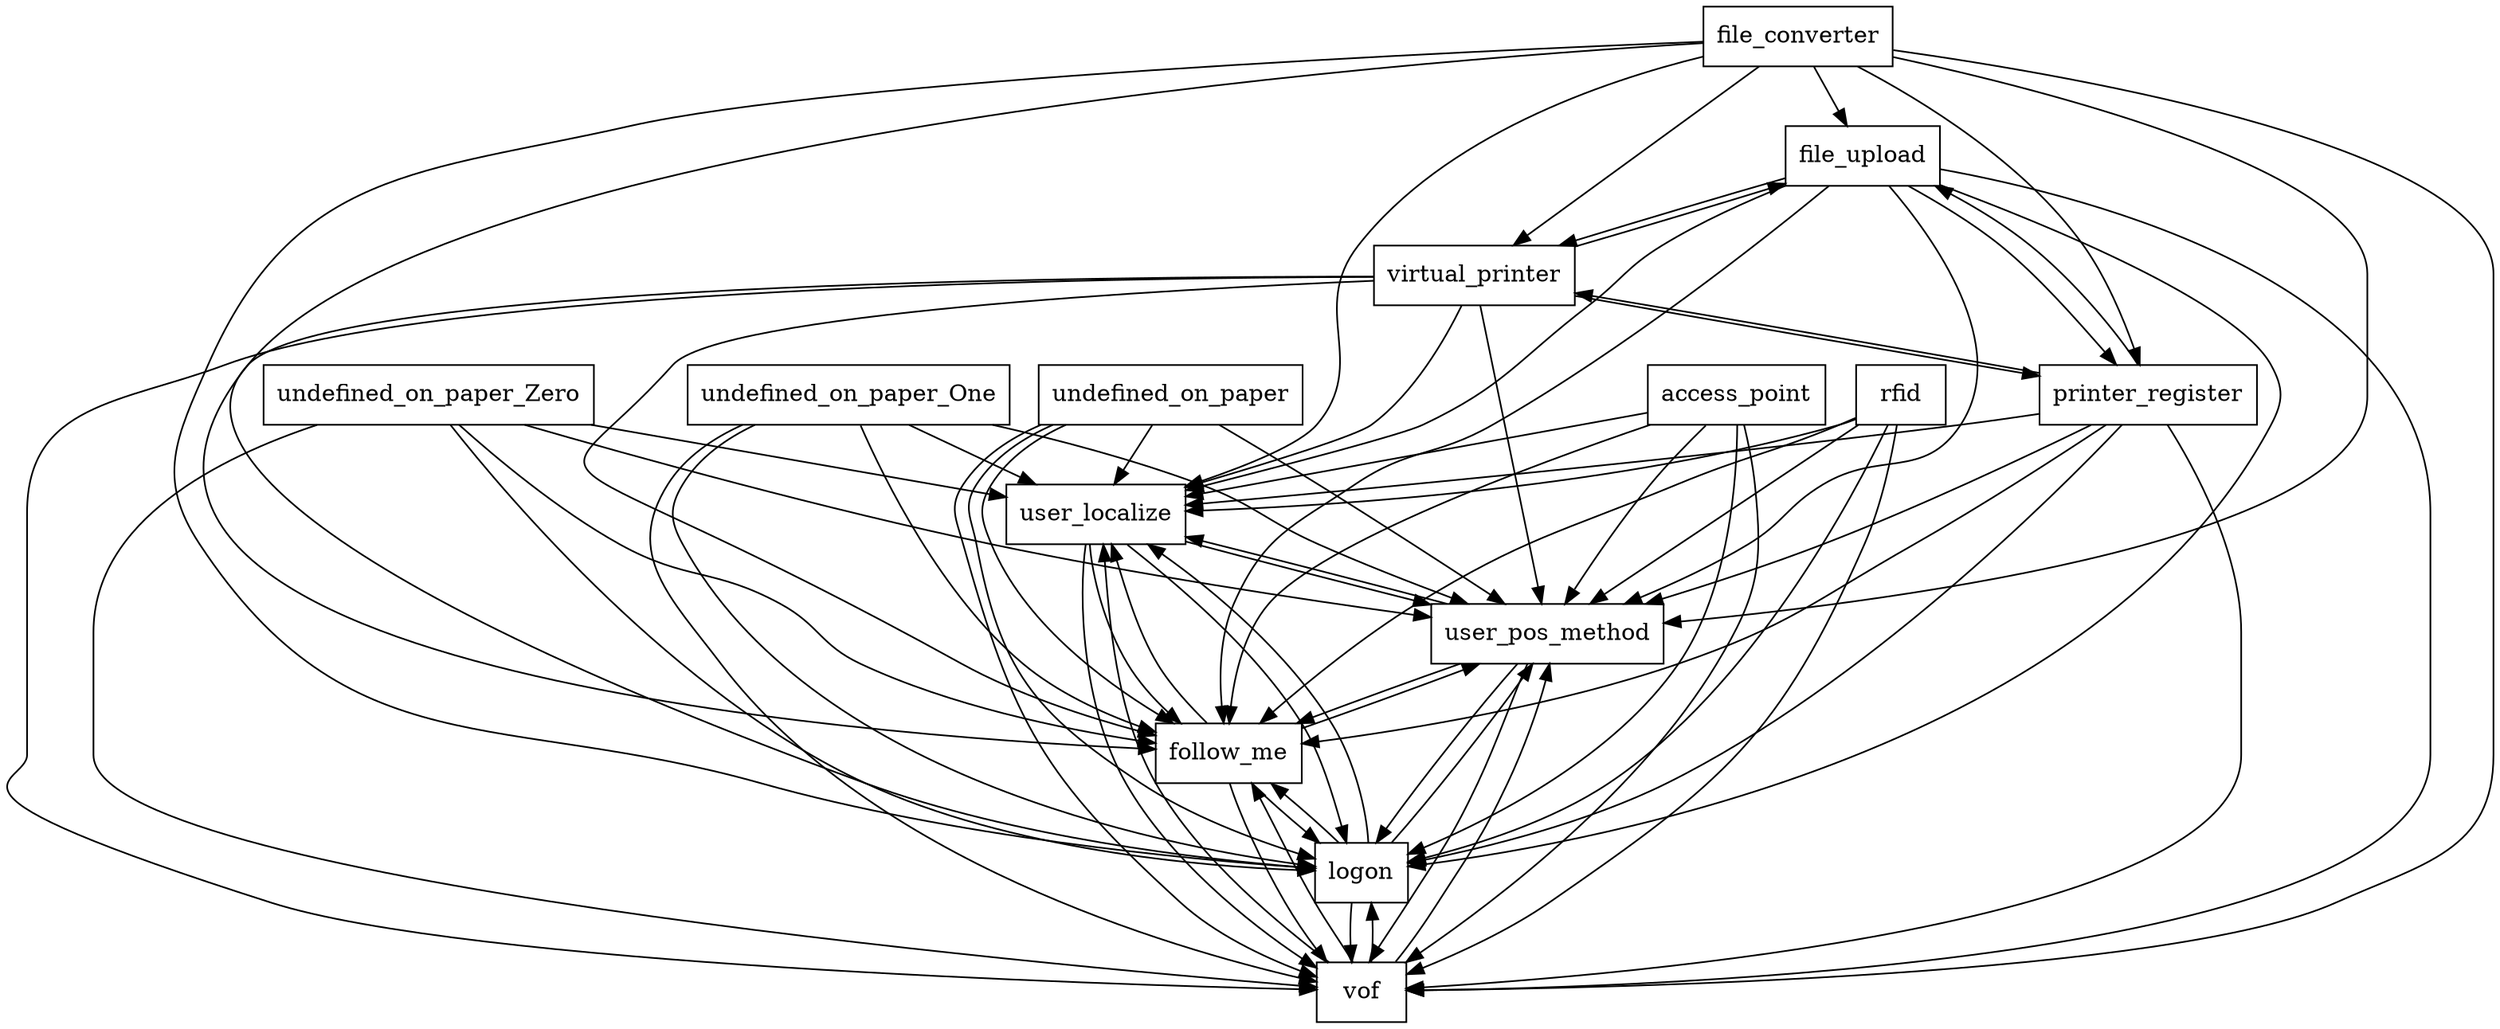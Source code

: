 digraph{
graph [rankdir=TB];
node [shape=box];
edge [arrowhead=normal];
0[label="user_localize",]
1[label="file_upload",]
2[label="user_pos_method",]
3[label="virtual_printer",]
4[label="vof",]
5[label="undefined_on_paper",]
6[label="access_point",]
7[label="undefined_on_paper_One",]
8[label="undefined_on_paper_Zero",]
9[label="rfid",]
10[label="file_converter",]
11[label="printer_register",]
12[label="logon",]
13[label="follow_me",]
0->2[label="",]
0->4[label="",]
0->12[label="",]
0->13[label="",]
1->0[label="",]
1->2[label="",]
1->3[label="",]
1->4[label="",]
1->11[label="",]
1->12[label="",]
1->13[label="",]
2->0[label="",]
2->4[label="",]
2->12[label="",]
2->13[label="",]
3->0[label="",]
3->1[label="",]
3->2[label="",]
3->4[label="",]
3->11[label="",]
3->12[label="",]
3->13[label="",]
4->0[label="",]
4->2[label="",]
4->12[label="",]
4->13[label="",]
5->0[label="",]
5->2[label="",]
5->4[label="",]
5->12[label="",]
5->13[label="",]
6->0[label="",]
6->2[label="",]
6->4[label="",]
6->12[label="",]
6->13[label="",]
7->0[label="",]
7->2[label="",]
7->4[label="",]
7->12[label="",]
7->13[label="",]
8->0[label="",]
8->2[label="",]
8->4[label="",]
8->12[label="",]
8->13[label="",]
9->0[label="",]
9->2[label="",]
9->4[label="",]
9->12[label="",]
9->13[label="",]
10->0[label="",]
10->1[label="",]
10->2[label="",]
10->3[label="",]
10->4[label="",]
10->11[label="",]
10->12[label="",]
10->13[label="",]
11->0[label="",]
11->1[label="",]
11->2[label="",]
11->3[label="",]
11->4[label="",]
11->12[label="",]
11->13[label="",]
12->0[label="",]
12->2[label="",]
12->4[label="",]
12->13[label="",]
13->0[label="",]
13->2[label="",]
13->4[label="",]
13->12[label="",]
}
